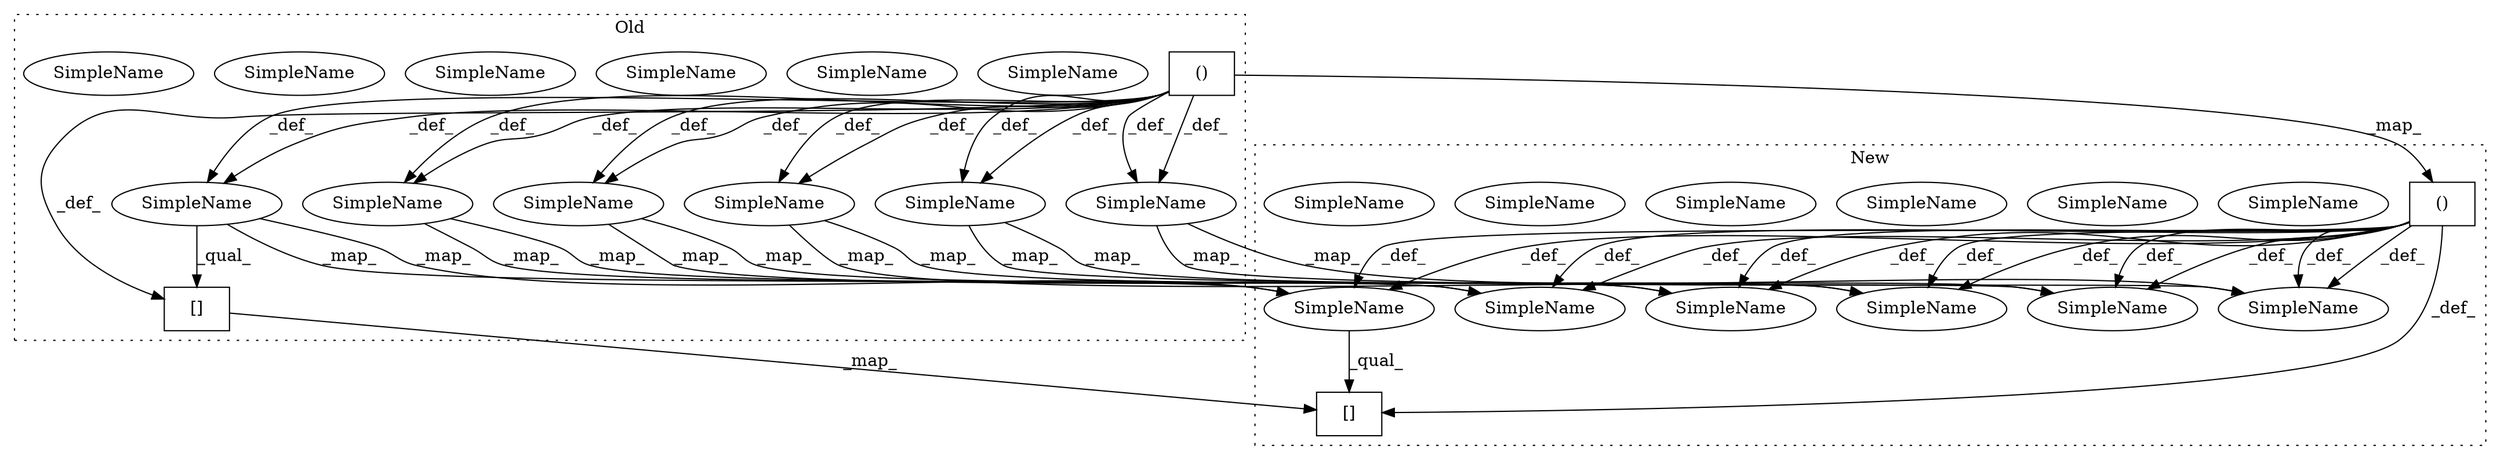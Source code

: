 digraph G {
subgraph cluster0 {
1 [label="()" a="106" s="1784" l="33" shape="box"];
3 [label="SimpleName" a="42" s="2075" l="11" shape="ellipse"];
6 [label="SimpleName" a="42" s="2075" l="11" shape="ellipse"];
7 [label="SimpleName" a="42" s="2521" l="6" shape="ellipse"];
10 [label="SimpleName" a="42" s="2521" l="6" shape="ellipse"];
11 [label="SimpleName" a="42" s="2606" l="6" shape="ellipse"];
14 [label="SimpleName" a="42" s="2606" l="6" shape="ellipse"];
15 [label="SimpleName" a="42" s="1864" l="3" shape="ellipse"];
18 [label="SimpleName" a="42" s="1864" l="3" shape="ellipse"];
19 [label="SimpleName" a="42" s="2434" l="6" shape="ellipse"];
22 [label="SimpleName" a="42" s="2434" l="6" shape="ellipse"];
23 [label="SimpleName" a="42" s="2179" l="1" shape="ellipse"];
26 [label="SimpleName" a="42" s="2179" l="1" shape="ellipse"];
28 [label="[]" a="2" s="2733,2752" l="12,1" shape="box"];
label = "Old";
style="dotted";
}
subgraph cluster1 {
2 [label="()" a="106" s="1948" l="33" shape="box"];
4 [label="SimpleName" a="42" s="2366" l="11" shape="ellipse"];
5 [label="SimpleName" a="42" s="2366" l="11" shape="ellipse"];
8 [label="SimpleName" a="42" s="2850" l="6" shape="ellipse"];
9 [label="SimpleName" a="42" s="2850" l="6" shape="ellipse"];
12 [label="SimpleName" a="42" s="2935" l="6" shape="ellipse"];
13 [label="SimpleName" a="42" s="2935" l="6" shape="ellipse"];
16 [label="SimpleName" a="42" s="2147" l="10" shape="ellipse"];
17 [label="SimpleName" a="42" s="2147" l="10" shape="ellipse"];
20 [label="SimpleName" a="42" s="2763" l="6" shape="ellipse"];
21 [label="SimpleName" a="42" s="2763" l="6" shape="ellipse"];
24 [label="SimpleName" a="42" s="2511" l="1" shape="ellipse"];
25 [label="SimpleName" a="42" s="2511" l="1" shape="ellipse"];
27 [label="[]" a="2" s="3062,3081" l="12,1" shape="box"];
label = "New";
style="dotted";
}
1 -> 10 [label="_def_"];
1 -> 2 [label="_map_"];
1 -> 14 [label="_def_"];
1 -> 14 [label="_def_"];
1 -> 10 [label="_def_"];
1 -> 26 [label="_def_"];
1 -> 28 [label="_def_"];
1 -> 6 [label="_def_"];
1 -> 6 [label="_def_"];
1 -> 22 [label="_def_"];
1 -> 26 [label="_def_"];
1 -> 22 [label="_def_"];
1 -> 18 [label="_def_"];
1 -> 18 [label="_def_"];
2 -> 27 [label="_def_"];
2 -> 25 [label="_def_"];
2 -> 13 [label="_def_"];
2 -> 21 [label="_def_"];
2 -> 9 [label="_def_"];
2 -> 21 [label="_def_"];
2 -> 9 [label="_def_"];
2 -> 25 [label="_def_"];
2 -> 13 [label="_def_"];
2 -> 5 [label="_def_"];
2 -> 17 [label="_def_"];
2 -> 5 [label="_def_"];
2 -> 17 [label="_def_"];
5 -> 27 [label="_qual_"];
6 -> 5 [label="_map_"];
6 -> 28 [label="_qual_"];
6 -> 5 [label="_map_"];
10 -> 9 [label="_map_"];
10 -> 9 [label="_map_"];
14 -> 13 [label="_map_"];
14 -> 13 [label="_map_"];
18 -> 17 [label="_map_"];
18 -> 17 [label="_map_"];
22 -> 21 [label="_map_"];
22 -> 21 [label="_map_"];
26 -> 25 [label="_map_"];
26 -> 25 [label="_map_"];
28 -> 27 [label="_map_"];
}